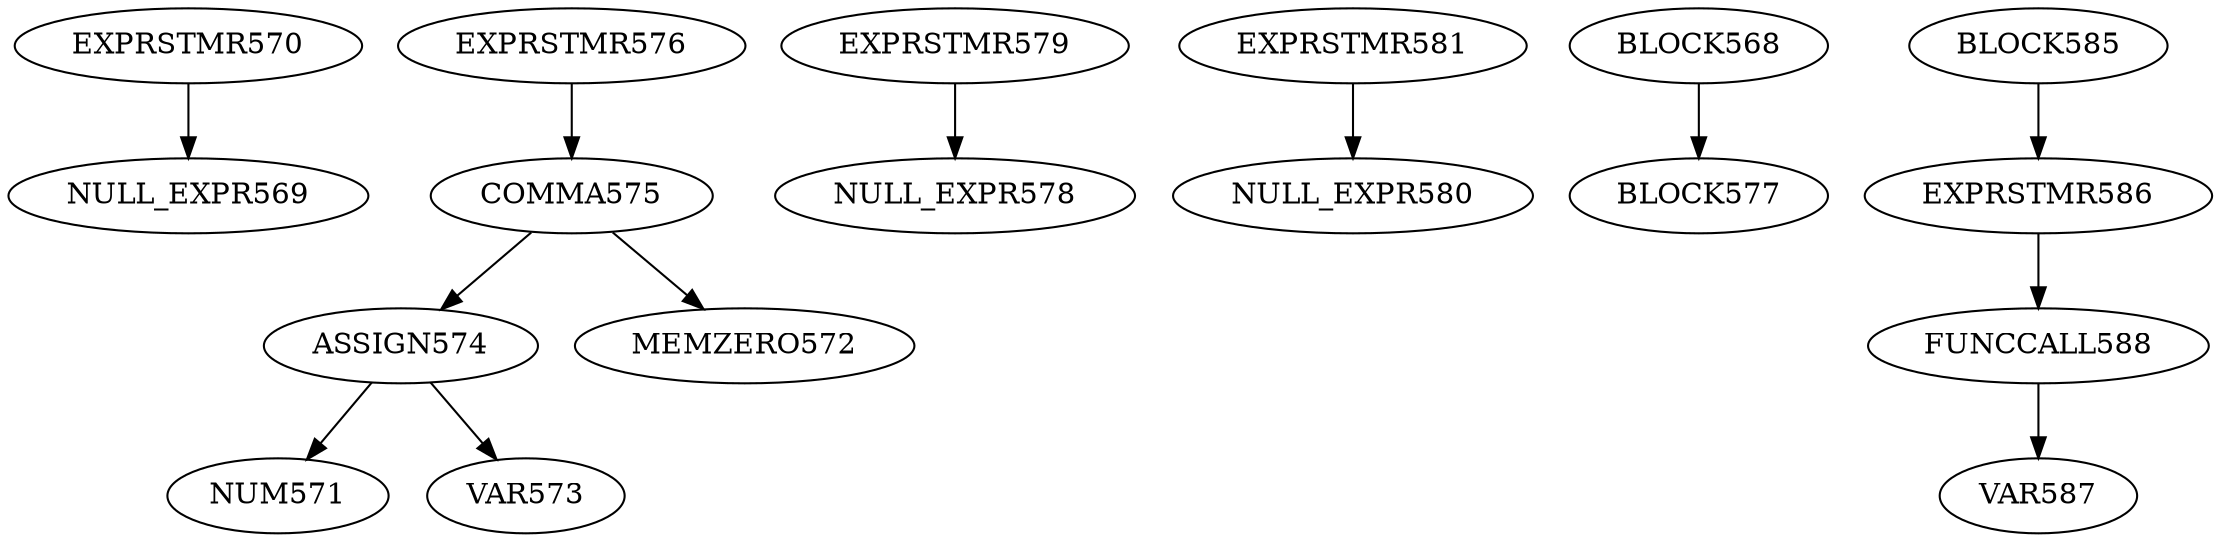 digraph A { 
EXPRSTMR570 -> NULL_EXPR569
ASSIGN574 -> NUM571
ASSIGN574 -> VAR573
COMMA575 -> ASSIGN574
COMMA575 -> MEMZERO572
EXPRSTMR576 -> COMMA575
EXPRSTMR579 -> NULL_EXPR578
EXPRSTMR581 -> NULL_EXPR580
BLOCK568 -> BLOCK577
FUNCCALL588 -> VAR587
EXPRSTMR586 -> FUNCCALL588
BLOCK585 -> EXPRSTMR586
}
